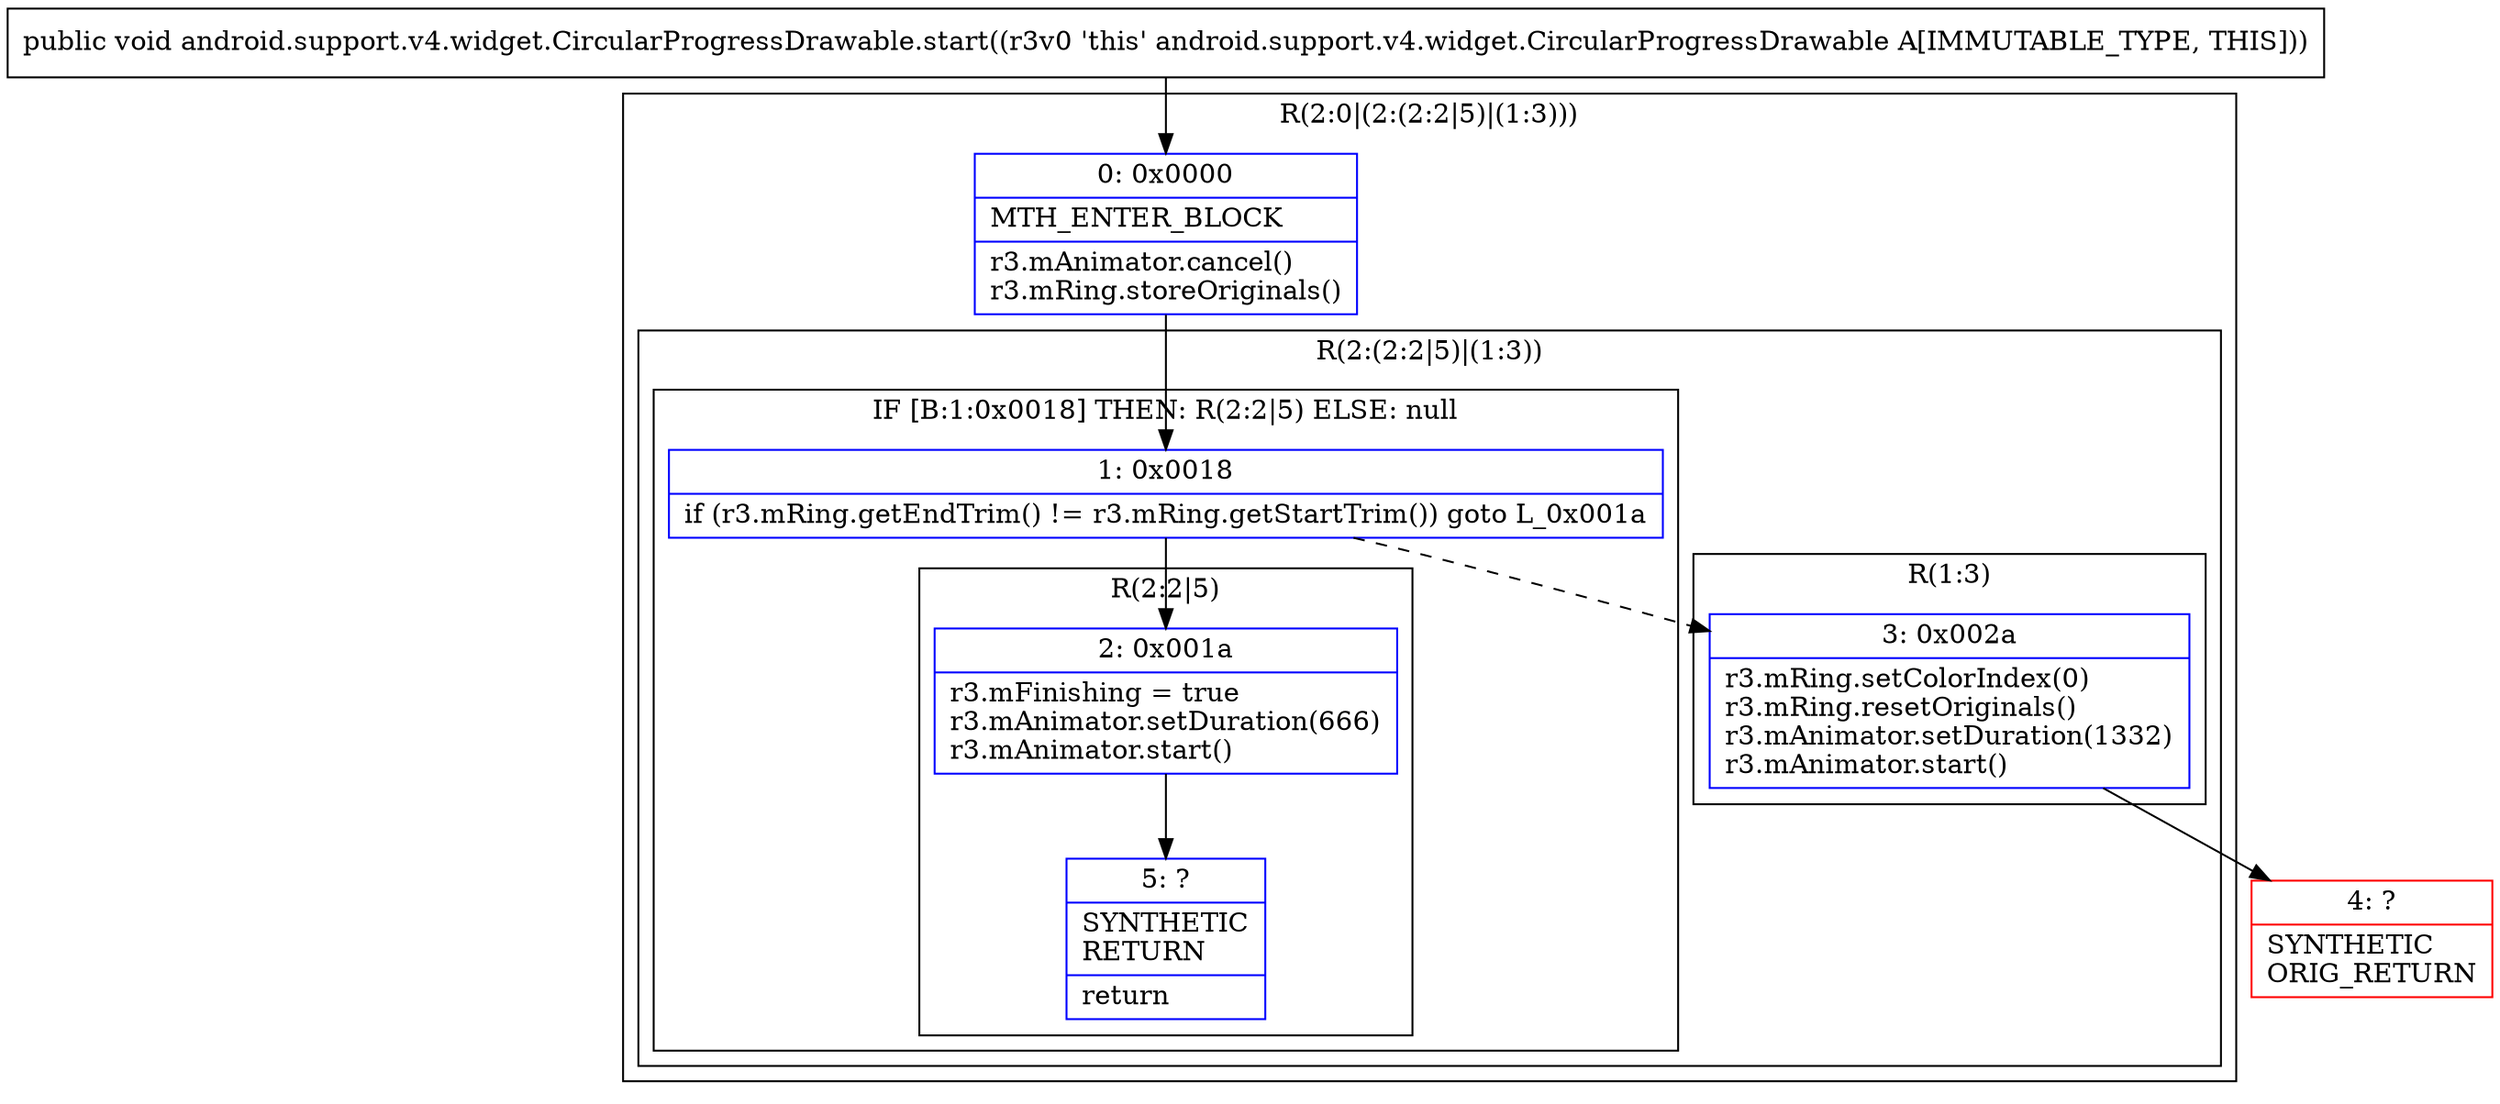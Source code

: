 digraph "CFG forandroid.support.v4.widget.CircularProgressDrawable.start()V" {
subgraph cluster_Region_462701048 {
label = "R(2:0|(2:(2:2|5)|(1:3)))";
node [shape=record,color=blue];
Node_0 [shape=record,label="{0\:\ 0x0000|MTH_ENTER_BLOCK\l|r3.mAnimator.cancel()\lr3.mRing.storeOriginals()\l}"];
subgraph cluster_Region_2140294776 {
label = "R(2:(2:2|5)|(1:3))";
node [shape=record,color=blue];
subgraph cluster_IfRegion_25093963 {
label = "IF [B:1:0x0018] THEN: R(2:2|5) ELSE: null";
node [shape=record,color=blue];
Node_1 [shape=record,label="{1\:\ 0x0018|if (r3.mRing.getEndTrim() != r3.mRing.getStartTrim()) goto L_0x001a\l}"];
subgraph cluster_Region_2053712779 {
label = "R(2:2|5)";
node [shape=record,color=blue];
Node_2 [shape=record,label="{2\:\ 0x001a|r3.mFinishing = true\lr3.mAnimator.setDuration(666)\lr3.mAnimator.start()\l}"];
Node_5 [shape=record,label="{5\:\ ?|SYNTHETIC\lRETURN\l|return\l}"];
}
}
subgraph cluster_Region_1129000639 {
label = "R(1:3)";
node [shape=record,color=blue];
Node_3 [shape=record,label="{3\:\ 0x002a|r3.mRing.setColorIndex(0)\lr3.mRing.resetOriginals()\lr3.mAnimator.setDuration(1332)\lr3.mAnimator.start()\l}"];
}
}
}
Node_4 [shape=record,color=red,label="{4\:\ ?|SYNTHETIC\lORIG_RETURN\l}"];
MethodNode[shape=record,label="{public void android.support.v4.widget.CircularProgressDrawable.start((r3v0 'this' android.support.v4.widget.CircularProgressDrawable A[IMMUTABLE_TYPE, THIS])) }"];
MethodNode -> Node_0;
Node_0 -> Node_1;
Node_1 -> Node_2;
Node_1 -> Node_3[style=dashed];
Node_2 -> Node_5;
Node_3 -> Node_4;
}

